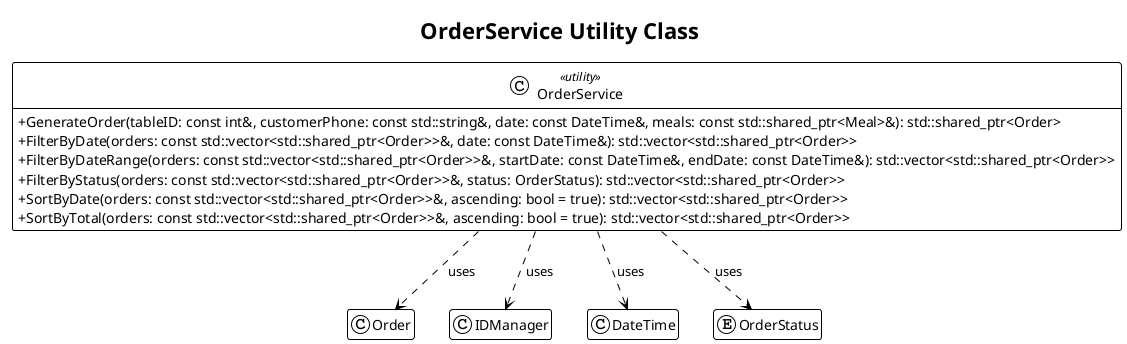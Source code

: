 @startuml
!theme plain
skinparam classAttributeIconSize 0
hide empty members
title OrderService Utility Class

' Forward-declare dependencies to show relationships
class Order
class IDManager
class DateTime
enum OrderStatus

class OrderService <<utility>> {
  + GenerateOrder(tableID: const int&, customerPhone: const std::string&, date: const DateTime&, meals: const std::shared_ptr<Meal>&): std::shared_ptr<Order>
  + FilterByDate(orders: const std::vector<std::shared_ptr<Order>>&, date: const DateTime&): std::vector<std::shared_ptr<Order>>
  + FilterByDateRange(orders: const std::vector<std::shared_ptr<Order>>&, startDate: const DateTime&, endDate: const DateTime&): std::vector<std::shared_ptr<Order>>
  + FilterByStatus(orders: const std::vector<std::shared_ptr<Order>>&, status: OrderStatus): std::vector<std::shared_ptr<Order>>
  + SortByDate(orders: const std::vector<std::shared_ptr<Order>>&, ascending: bool = true): std::vector<std::shared_ptr<Order>>
  + SortByTotal(orders: const std::vector<std::shared_ptr<Order>>&, ascending: bool = true): std::vector<std::shared_ptr<Order>>
}

' --- Dependencies ---
' OrderService depends on several other classes and enums to perform its operations.
OrderService ..> Order : uses
OrderService ..> IDManager : uses
OrderService ..> DateTime : uses
OrderService ..> OrderStatus : uses

@enduml